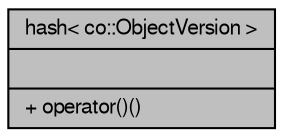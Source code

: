 digraph G
{
  edge [fontname="FreeSans",fontsize="10",labelfontname="FreeSans",labelfontsize="10"];
  node [fontname="FreeSans",fontsize="10",shape=record];
  Node1 [label="{hash\< co::ObjectVersion \>\n||+ operator()()\l}",height=0.2,width=0.4,color="black", fillcolor="grey75", style="filled" fontcolor="black"];
}
